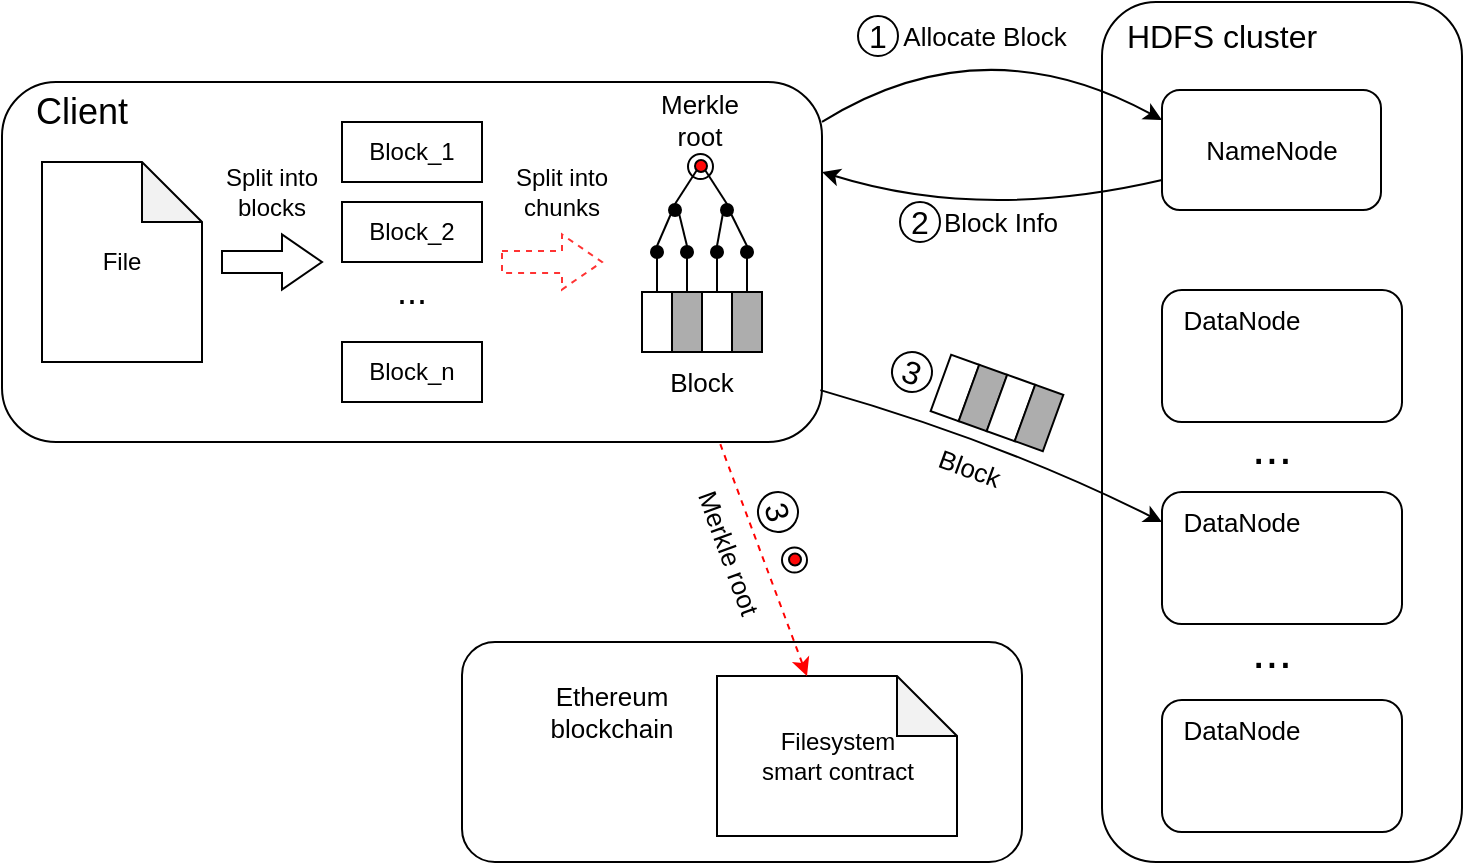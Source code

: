 <mxfile version="19.0.0" type="device"><diagram id="fUoX-zh6_Yr-4wTS_8LH" name="Page-1"><mxGraphModel dx="1422" dy="878" grid="1" gridSize="10" guides="1" tooltips="1" connect="1" arrows="1" fold="1" page="1" pageScale="1" pageWidth="1100" pageHeight="850" math="0" shadow="0"><root><mxCell id="0"/><mxCell id="1" parent="0"/><mxCell id="Aj3NnwUWZ2XoO0XK0rfV-154" value="" style="rounded=1;whiteSpace=wrap;html=1;shadow=0;labelBackgroundColor=none;labelBorderColor=none;sketch=0;fontFamily=Helvetica;fontSize=13;" vertex="1" parent="1"><mxGeometry x="270" y="350" width="280" height="110" as="geometry"/></mxCell><mxCell id="Aj3NnwUWZ2XoO0XK0rfV-148" value="" style="rounded=1;whiteSpace=wrap;html=1;shadow=0;labelBackgroundColor=none;labelBorderColor=none;sketch=0;fontFamily=Helvetica;fontSize=16;" vertex="1" parent="1"><mxGeometry x="590" y="30" width="180" height="430" as="geometry"/></mxCell><mxCell id="Aj3NnwUWZ2XoO0XK0rfV-149" value="HDFS cluster" style="text;html=1;strokeColor=none;fillColor=none;align=center;verticalAlign=middle;whiteSpace=wrap;rounded=0;shadow=0;labelBackgroundColor=none;labelBorderColor=none;sketch=0;fontFamily=Helvetica;fontSize=16;fontColor=default;" vertex="1" parent="1"><mxGeometry x="600" y="32" width="100" height="30" as="geometry"/></mxCell><mxCell id="Aj3NnwUWZ2XoO0XK0rfV-1" value="" style="rounded=1;whiteSpace=wrap;html=1;" vertex="1" parent="1"><mxGeometry x="40" y="70" width="410" height="180" as="geometry"/></mxCell><mxCell id="Aj3NnwUWZ2XoO0XK0rfV-8" value="File" style="shape=note;whiteSpace=wrap;html=1;backgroundOutline=1;darkOpacity=0.05;" vertex="1" parent="1"><mxGeometry x="60" y="110" width="80" height="100" as="geometry"/></mxCell><mxCell id="Aj3NnwUWZ2XoO0XK0rfV-10" value="" style="html=1;shadow=0;dashed=0;align=center;verticalAlign=middle;shape=mxgraph.arrows2.arrow;dy=0.6;dx=20;notch=0;" vertex="1" parent="1"><mxGeometry x="150" y="146.25" width="50" height="27.5" as="geometry"/></mxCell><mxCell id="Aj3NnwUWZ2XoO0XK0rfV-15" value="Block_1" style="rounded=0;whiteSpace=wrap;html=1;" vertex="1" parent="1"><mxGeometry x="210" y="90" width="70" height="30" as="geometry"/></mxCell><mxCell id="Aj3NnwUWZ2XoO0XK0rfV-16" value="Split into blocks" style="text;html=1;strokeColor=none;fillColor=none;align=center;verticalAlign=middle;whiteSpace=wrap;rounded=0;" vertex="1" parent="1"><mxGeometry x="145" y="110" width="60" height="30" as="geometry"/></mxCell><mxCell id="Aj3NnwUWZ2XoO0XK0rfV-17" value="Block_2" style="rounded=0;whiteSpace=wrap;html=1;" vertex="1" parent="1"><mxGeometry x="210" y="130" width="70" height="30" as="geometry"/></mxCell><mxCell id="Aj3NnwUWZ2XoO0XK0rfV-18" value="Block_n" style="rounded=0;whiteSpace=wrap;html=1;" vertex="1" parent="1"><mxGeometry x="210" y="200" width="70" height="30" as="geometry"/></mxCell><mxCell id="Aj3NnwUWZ2XoO0XK0rfV-19" value="..." style="text;html=1;strokeColor=none;fillColor=none;align=center;verticalAlign=middle;whiteSpace=wrap;rounded=0;labelBackgroundColor=none;fontSize=18;" vertex="1" parent="1"><mxGeometry x="215" y="160" width="60" height="30" as="geometry"/></mxCell><mxCell id="Aj3NnwUWZ2XoO0XK0rfV-20" value="Client" style="text;html=1;strokeColor=none;fillColor=none;align=center;verticalAlign=middle;whiteSpace=wrap;rounded=0;labelBackgroundColor=none;fontSize=18;" vertex="1" parent="1"><mxGeometry x="50" y="70" width="60" height="30" as="geometry"/></mxCell><mxCell id="Aj3NnwUWZ2XoO0XK0rfV-24" value="" style="html=1;shadow=0;dashed=1;align=center;verticalAlign=middle;shape=mxgraph.arrows2.arrow;dy=0.6;dx=20;notch=0;strokeColor=#FF3333;" vertex="1" parent="1"><mxGeometry x="290" y="146.25" width="50" height="27.5" as="geometry"/></mxCell><mxCell id="Aj3NnwUWZ2XoO0XK0rfV-30" value="Split into chunks" style="text;html=1;strokeColor=none;fillColor=none;align=center;verticalAlign=middle;whiteSpace=wrap;rounded=0;" vertex="1" parent="1"><mxGeometry x="290" y="110" width="60" height="30" as="geometry"/></mxCell><mxCell id="Aj3NnwUWZ2XoO0XK0rfV-71" value="" style="rounded=0;whiteSpace=wrap;html=1;labelBackgroundColor=none;fontFamily=Helvetica;fontSize=18;" vertex="1" parent="1"><mxGeometry x="360" y="175" width="15" height="30" as="geometry"/></mxCell><mxCell id="Aj3NnwUWZ2XoO0XK0rfV-74" style="rounded=0;orthogonalLoop=1;jettySize=auto;html=1;entryX=0.5;entryY=0;entryDx=0;entryDy=0;fontFamily=Helvetica;fontSize=18;fontColor=default;endArrow=none;endFill=0;" edge="1" parent="1" source="Aj3NnwUWZ2XoO0XK0rfV-72" target="Aj3NnwUWZ2XoO0XK0rfV-71"><mxGeometry relative="1" as="geometry"/></mxCell><mxCell id="Aj3NnwUWZ2XoO0XK0rfV-72" value="" style="ellipse;whiteSpace=wrap;html=1;aspect=fixed;rounded=0;labelBackgroundColor=none;fontFamily=Helvetica;fontSize=18;fontColor=default;fillColor=#000000;gradientColor=none;sketch=0;shadow=0;" vertex="1" parent="1"><mxGeometry x="364.5" y="152" width="6" height="6" as="geometry"/></mxCell><mxCell id="Aj3NnwUWZ2XoO0XK0rfV-78" value="" style="rounded=0;whiteSpace=wrap;html=1;labelBackgroundColor=none;fontFamily=Helvetica;fontSize=18;fillColor=#ADADAD;" vertex="1" parent="1"><mxGeometry x="375" y="175" width="15" height="30" as="geometry"/></mxCell><mxCell id="Aj3NnwUWZ2XoO0XK0rfV-79" style="rounded=0;orthogonalLoop=1;jettySize=auto;html=1;entryX=0.5;entryY=0;entryDx=0;entryDy=0;fontFamily=Helvetica;fontSize=18;fontColor=default;endArrow=none;endFill=0;" edge="1" parent="1" source="Aj3NnwUWZ2XoO0XK0rfV-80" target="Aj3NnwUWZ2XoO0XK0rfV-78"><mxGeometry relative="1" as="geometry"/></mxCell><mxCell id="Aj3NnwUWZ2XoO0XK0rfV-80" value="" style="ellipse;whiteSpace=wrap;html=1;aspect=fixed;rounded=0;labelBackgroundColor=none;fontFamily=Helvetica;fontSize=18;fontColor=default;fillColor=#000000;gradientColor=none;sketch=0;shadow=0;" vertex="1" parent="1"><mxGeometry x="379.5" y="152" width="6" height="6" as="geometry"/></mxCell><mxCell id="Aj3NnwUWZ2XoO0XK0rfV-90" value="" style="ellipse;whiteSpace=wrap;html=1;aspect=fixed;rounded=0;labelBackgroundColor=none;fontFamily=Helvetica;fontSize=18;fontColor=default;fillColor=#000000;gradientColor=none;sketch=0;shadow=0;" vertex="1" parent="1"><mxGeometry x="373.5" y="131" width="6" height="6" as="geometry"/></mxCell><mxCell id="Aj3NnwUWZ2XoO0XK0rfV-91" value="" style="endArrow=none;html=1;rounded=0;fontFamily=Helvetica;fontSize=18;fontColor=default;entryX=0;entryY=1;entryDx=0;entryDy=0;exitX=0.5;exitY=0;exitDx=0;exitDy=0;" edge="1" parent="1" source="Aj3NnwUWZ2XoO0XK0rfV-72" target="Aj3NnwUWZ2XoO0XK0rfV-90"><mxGeometry width="50" height="50" relative="1" as="geometry"><mxPoint x="277" y="155" as="sourcePoint"/><mxPoint x="327" y="105" as="targetPoint"/></mxGeometry></mxCell><mxCell id="Aj3NnwUWZ2XoO0XK0rfV-92" value="" style="endArrow=none;html=1;rounded=0;fontFamily=Helvetica;fontSize=18;fontColor=default;entryX=1;entryY=1;entryDx=0;entryDy=0;exitX=0.5;exitY=0;exitDx=0;exitDy=0;" edge="1" parent="1" source="Aj3NnwUWZ2XoO0XK0rfV-80" target="Aj3NnwUWZ2XoO0XK0rfV-90"><mxGeometry width="50" height="50" relative="1" as="geometry"><mxPoint x="417" y="125" as="sourcePoint"/><mxPoint x="364.046" y="90.204" as="targetPoint"/></mxGeometry></mxCell><mxCell id="Aj3NnwUWZ2XoO0XK0rfV-93" value="" style="rounded=0;whiteSpace=wrap;html=1;labelBackgroundColor=none;fontFamily=Helvetica;fontSize=18;" vertex="1" parent="1"><mxGeometry x="390" y="175" width="15" height="30" as="geometry"/></mxCell><mxCell id="Aj3NnwUWZ2XoO0XK0rfV-94" style="rounded=0;orthogonalLoop=1;jettySize=auto;html=1;entryX=0.5;entryY=0;entryDx=0;entryDy=0;fontFamily=Helvetica;fontSize=18;fontColor=default;endArrow=none;endFill=0;" edge="1" parent="1" source="Aj3NnwUWZ2XoO0XK0rfV-95" target="Aj3NnwUWZ2XoO0XK0rfV-93"><mxGeometry relative="1" as="geometry"/></mxCell><mxCell id="Aj3NnwUWZ2XoO0XK0rfV-95" value="" style="ellipse;whiteSpace=wrap;html=1;aspect=fixed;rounded=0;labelBackgroundColor=none;fontFamily=Helvetica;fontSize=18;fontColor=default;fillColor=#000000;gradientColor=none;sketch=0;shadow=0;" vertex="1" parent="1"><mxGeometry x="394.5" y="152" width="6" height="6" as="geometry"/></mxCell><mxCell id="Aj3NnwUWZ2XoO0XK0rfV-96" value="" style="rounded=0;whiteSpace=wrap;html=1;labelBackgroundColor=none;fontFamily=Helvetica;fontSize=18;fillColor=#ADADAD;" vertex="1" parent="1"><mxGeometry x="405" y="175" width="15" height="30" as="geometry"/></mxCell><mxCell id="Aj3NnwUWZ2XoO0XK0rfV-97" style="rounded=0;orthogonalLoop=1;jettySize=auto;html=1;entryX=0.5;entryY=0;entryDx=0;entryDy=0;fontFamily=Helvetica;fontSize=18;fontColor=default;endArrow=none;endFill=0;" edge="1" parent="1" source="Aj3NnwUWZ2XoO0XK0rfV-98" target="Aj3NnwUWZ2XoO0XK0rfV-96"><mxGeometry relative="1" as="geometry"/></mxCell><mxCell id="Aj3NnwUWZ2XoO0XK0rfV-98" value="" style="ellipse;whiteSpace=wrap;html=1;aspect=fixed;rounded=0;labelBackgroundColor=none;fontFamily=Helvetica;fontSize=18;fontColor=default;fillColor=#000000;gradientColor=none;sketch=0;shadow=0;" vertex="1" parent="1"><mxGeometry x="409.5" y="152" width="6" height="6" as="geometry"/></mxCell><mxCell id="Aj3NnwUWZ2XoO0XK0rfV-99" value="" style="ellipse;whiteSpace=wrap;html=1;aspect=fixed;rounded=0;labelBackgroundColor=none;fontFamily=Helvetica;fontSize=18;fontColor=default;fillColor=#000000;gradientColor=none;sketch=0;shadow=0;" vertex="1" parent="1"><mxGeometry x="399.5" y="131" width="6" height="6" as="geometry"/></mxCell><mxCell id="Aj3NnwUWZ2XoO0XK0rfV-100" value="" style="endArrow=none;html=1;rounded=0;fontFamily=Helvetica;fontSize=18;fontColor=default;entryX=0;entryY=1;entryDx=0;entryDy=0;exitX=0.5;exitY=0;exitDx=0;exitDy=0;" edge="1" parent="1" source="Aj3NnwUWZ2XoO0XK0rfV-95" target="Aj3NnwUWZ2XoO0XK0rfV-99"><mxGeometry width="50" height="50" relative="1" as="geometry"><mxPoint x="307" y="155" as="sourcePoint"/><mxPoint x="357" y="105" as="targetPoint"/></mxGeometry></mxCell><mxCell id="Aj3NnwUWZ2XoO0XK0rfV-101" value="" style="endArrow=none;html=1;rounded=0;fontFamily=Helvetica;fontSize=18;fontColor=default;entryX=1;entryY=1;entryDx=0;entryDy=0;exitX=0.5;exitY=0;exitDx=0;exitDy=0;" edge="1" parent="1" source="Aj3NnwUWZ2XoO0XK0rfV-98" target="Aj3NnwUWZ2XoO0XK0rfV-99"><mxGeometry width="50" height="50" relative="1" as="geometry"><mxPoint x="447" y="125" as="sourcePoint"/><mxPoint x="394.046" y="90.204" as="targetPoint"/></mxGeometry></mxCell><mxCell id="Aj3NnwUWZ2XoO0XK0rfV-106" value="" style="ellipse;whiteSpace=wrap;html=1;aspect=fixed;rounded=0;shadow=0;labelBackgroundColor=none;sketch=0;fontFamily=Helvetica;fontSize=18;gradientColor=none;" vertex="1" parent="1"><mxGeometry x="383" y="106" width="12.5" height="12.5" as="geometry"/></mxCell><mxCell id="Aj3NnwUWZ2XoO0XK0rfV-102" value="" style="ellipse;whiteSpace=wrap;html=1;aspect=fixed;rounded=0;labelBackgroundColor=none;fontFamily=Helvetica;fontSize=18;sketch=0;shadow=0;fillColor=#FF0808;" vertex="1" parent="1"><mxGeometry x="386.5" y="109" width="6" height="6" as="geometry"/></mxCell><mxCell id="Aj3NnwUWZ2XoO0XK0rfV-104" value="" style="endArrow=none;html=1;rounded=0;fontFamily=Helvetica;fontSize=18;fontColor=default;exitX=0.5;exitY=0;exitDx=0;exitDy=0;entryX=0;entryY=1;entryDx=0;entryDy=0;" edge="1" parent="1" source="Aj3NnwUWZ2XoO0XK0rfV-90" target="Aj3NnwUWZ2XoO0XK0rfV-102"><mxGeometry width="50" height="50" relative="1" as="geometry"><mxPoint x="357" y="35" as="sourcePoint"/><mxPoint x="407" y="-15" as="targetPoint"/></mxGeometry></mxCell><mxCell id="Aj3NnwUWZ2XoO0XK0rfV-105" value="" style="endArrow=none;html=1;rounded=0;fontFamily=Helvetica;fontSize=18;fontColor=default;exitX=0.5;exitY=0;exitDx=0;exitDy=0;entryX=1;entryY=1;entryDx=0;entryDy=0;" edge="1" parent="1" source="Aj3NnwUWZ2XoO0XK0rfV-99" target="Aj3NnwUWZ2XoO0XK0rfV-102"><mxGeometry width="50" height="50" relative="1" as="geometry"><mxPoint x="457" y="55" as="sourcePoint"/><mxPoint x="507" y="5" as="targetPoint"/></mxGeometry></mxCell><mxCell id="Aj3NnwUWZ2XoO0XK0rfV-107" value="Block" style="text;html=1;strokeColor=none;fillColor=none;align=center;verticalAlign=middle;whiteSpace=wrap;rounded=0;shadow=0;labelBackgroundColor=none;sketch=0;fontFamily=Helvetica;fontSize=13;fontColor=default;" vertex="1" parent="1"><mxGeometry x="360" y="205" width="60" height="30" as="geometry"/></mxCell><mxCell id="Aj3NnwUWZ2XoO0XK0rfV-108" value="Merkle root" style="text;html=1;strokeColor=none;fillColor=none;align=center;verticalAlign=middle;whiteSpace=wrap;rounded=0;shadow=0;labelBackgroundColor=none;sketch=0;fontFamily=Helvetica;fontSize=13;fontColor=default;" vertex="1" parent="1"><mxGeometry x="359.25" y="74" width="60" height="30" as="geometry"/></mxCell><mxCell id="Aj3NnwUWZ2XoO0XK0rfV-109" value="" style="rounded=1;whiteSpace=wrap;html=1;shadow=0;labelBackgroundColor=none;sketch=0;fontFamily=Helvetica;fontSize=13;" vertex="1" parent="1"><mxGeometry x="620" y="174" width="120" height="66" as="geometry"/></mxCell><mxCell id="Aj3NnwUWZ2XoO0XK0rfV-110" value="DataNode" style="text;html=1;strokeColor=none;fillColor=none;align=center;verticalAlign=middle;whiteSpace=wrap;rounded=0;shadow=0;labelBackgroundColor=none;sketch=0;fontFamily=Helvetica;fontSize=13;fontColor=default;" vertex="1" parent="1"><mxGeometry x="620" y="174" width="80" height="30" as="geometry"/></mxCell><mxCell id="Aj3NnwUWZ2XoO0XK0rfV-113" value="NameNode" style="rounded=1;whiteSpace=wrap;html=1;shadow=0;labelBackgroundColor=none;sketch=0;fontFamily=Helvetica;fontSize=13;" vertex="1" parent="1"><mxGeometry x="620" y="74" width="109.5" height="60" as="geometry"/></mxCell><mxCell id="Aj3NnwUWZ2XoO0XK0rfV-115" value="" style="endArrow=classic;html=1;fontFamily=Helvetica;fontSize=13;fontColor=default;exitX=1;exitY=0.111;exitDx=0;exitDy=0;entryX=0;entryY=0.25;entryDx=0;entryDy=0;curved=1;exitPerimeter=0;" edge="1" parent="1" source="Aj3NnwUWZ2XoO0XK0rfV-1" target="Aj3NnwUWZ2XoO0XK0rfV-113"><mxGeometry width="50" height="50" relative="1" as="geometry"><mxPoint x="80" y="-20" as="sourcePoint"/><mxPoint x="130" y="-70" as="targetPoint"/><Array as="points"><mxPoint x="530" y="40"/></Array></mxGeometry></mxCell><mxCell id="Aj3NnwUWZ2XoO0XK0rfV-116" value="Allocate Block" style="edgeLabel;html=1;align=center;verticalAlign=middle;resizable=0;points=[];fontSize=13;fontFamily=Helvetica;fontColor=default;rotation=0;" vertex="1" connectable="0" parent="Aj3NnwUWZ2XoO0XK0rfV-115"><mxGeometry x="0.201" y="-11" relative="1" as="geometry"><mxPoint x="-15" y="-14" as="offset"/></mxGeometry></mxCell><mxCell id="Aj3NnwUWZ2XoO0XK0rfV-117" value="" style="endArrow=classic;html=1;fontFamily=Helvetica;fontSize=13;fontColor=default;curved=1;exitX=0;exitY=0.75;exitDx=0;exitDy=0;entryX=1;entryY=0.25;entryDx=0;entryDy=0;" edge="1" parent="1" source="Aj3NnwUWZ2XoO0XK0rfV-113" target="Aj3NnwUWZ2XoO0XK0rfV-1"><mxGeometry width="50" height="50" relative="1" as="geometry"><mxPoint x="290" y="-140" as="sourcePoint"/><mxPoint x="340" y="-190" as="targetPoint"/><Array as="points"><mxPoint x="530" y="140"/></Array></mxGeometry></mxCell><mxCell id="Aj3NnwUWZ2XoO0XK0rfV-118" value="Block Info" style="edgeLabel;html=1;align=center;verticalAlign=middle;resizable=0;points=[];fontSize=13;fontFamily=Helvetica;fontColor=default;" vertex="1" connectable="0" parent="Aj3NnwUWZ2XoO0XK0rfV-117"><mxGeometry x="-0.087" y="-7" relative="1" as="geometry"><mxPoint x="-1" y="9" as="offset"/></mxGeometry></mxCell><mxCell id="Aj3NnwUWZ2XoO0XK0rfV-124" value="" style="rounded=1;whiteSpace=wrap;html=1;shadow=0;labelBackgroundColor=none;sketch=0;fontFamily=Helvetica;fontSize=13;" vertex="1" parent="1"><mxGeometry x="620" y="275" width="120" height="66" as="geometry"/></mxCell><mxCell id="Aj3NnwUWZ2XoO0XK0rfV-125" value="DataNode" style="text;html=1;strokeColor=none;fillColor=none;align=center;verticalAlign=middle;whiteSpace=wrap;rounded=0;shadow=0;labelBackgroundColor=none;sketch=0;fontFamily=Helvetica;fontSize=13;fontColor=default;" vertex="1" parent="1"><mxGeometry x="620" y="275" width="80" height="30" as="geometry"/></mxCell><mxCell id="Aj3NnwUWZ2XoO0XK0rfV-126" value="" style="rounded=1;whiteSpace=wrap;html=1;shadow=0;labelBackgroundColor=none;sketch=0;fontFamily=Helvetica;fontSize=13;" vertex="1" parent="1"><mxGeometry x="620" y="379" width="120" height="66" as="geometry"/></mxCell><mxCell id="Aj3NnwUWZ2XoO0XK0rfV-127" value="DataNode" style="text;html=1;strokeColor=none;fillColor=none;align=center;verticalAlign=middle;whiteSpace=wrap;rounded=0;shadow=0;labelBackgroundColor=none;sketch=0;fontFamily=Helvetica;fontSize=13;fontColor=default;" vertex="1" parent="1"><mxGeometry x="620" y="379" width="80" height="30" as="geometry"/></mxCell><mxCell id="Aj3NnwUWZ2XoO0XK0rfV-132" value="" style="endArrow=classic;html=1;fontFamily=Helvetica;fontSize=13;fontColor=default;curved=1;exitX=0.998;exitY=0.856;exitDx=0;exitDy=0;entryX=0;entryY=0.5;entryDx=0;entryDy=0;exitPerimeter=0;" edge="1" parent="1" source="Aj3NnwUWZ2XoO0XK0rfV-1" target="Aj3NnwUWZ2XoO0XK0rfV-125"><mxGeometry width="50" height="50" relative="1" as="geometry"><mxPoint x="450" y="400" as="sourcePoint"/><mxPoint x="500" y="350" as="targetPoint"/><Array as="points"><mxPoint x="540" y="250"/></Array></mxGeometry></mxCell><mxCell id="Aj3NnwUWZ2XoO0XK0rfV-141" value="1" style="ellipse;whiteSpace=wrap;html=1;aspect=fixed;rounded=0;shadow=0;labelBackgroundColor=none;sketch=0;fontFamily=Helvetica;fontSize=16;labelBorderColor=none;fontStyle=0" vertex="1" parent="1"><mxGeometry x="468" y="37" width="20" height="20" as="geometry"/></mxCell><mxCell id="Aj3NnwUWZ2XoO0XK0rfV-142" value="2" style="ellipse;whiteSpace=wrap;html=1;aspect=fixed;rounded=0;shadow=0;labelBackgroundColor=none;sketch=0;fontFamily=Helvetica;fontSize=16;labelBorderColor=none;fontStyle=0" vertex="1" parent="1"><mxGeometry x="489" y="130" width="20" height="20" as="geometry"/></mxCell><mxCell id="Aj3NnwUWZ2XoO0XK0rfV-143" value="3" style="ellipse;whiteSpace=wrap;html=1;aspect=fixed;rounded=0;shadow=0;labelBackgroundColor=none;sketch=0;fontFamily=Helvetica;fontSize=16;labelBorderColor=none;fontStyle=0;rotation=20;" vertex="1" parent="1"><mxGeometry x="485" y="205" width="20" height="20" as="geometry"/></mxCell><mxCell id="Aj3NnwUWZ2XoO0XK0rfV-144" value="" style="rounded=0;whiteSpace=wrap;html=1;labelBackgroundColor=none;fontFamily=Helvetica;fontSize=18;rotation=20;" vertex="1" parent="1"><mxGeometry x="509" y="208" width="15" height="30" as="geometry"/></mxCell><mxCell id="Aj3NnwUWZ2XoO0XK0rfV-145" value="" style="rounded=0;whiteSpace=wrap;html=1;labelBackgroundColor=none;fontFamily=Helvetica;fontSize=18;fillColor=#ADADAD;rotation=20;" vertex="1" parent="1"><mxGeometry x="523" y="213" width="15" height="30" as="geometry"/></mxCell><mxCell id="Aj3NnwUWZ2XoO0XK0rfV-146" value="" style="rounded=0;whiteSpace=wrap;html=1;labelBackgroundColor=none;fontFamily=Helvetica;fontSize=18;rotation=20;" vertex="1" parent="1"><mxGeometry x="537" y="218" width="15" height="30" as="geometry"/></mxCell><mxCell id="Aj3NnwUWZ2XoO0XK0rfV-147" value="" style="rounded=0;whiteSpace=wrap;html=1;labelBackgroundColor=none;fontFamily=Helvetica;fontSize=18;fillColor=#ADADAD;rotation=20;" vertex="1" parent="1"><mxGeometry x="551" y="223" width="15" height="30" as="geometry"/></mxCell><mxCell id="Aj3NnwUWZ2XoO0XK0rfV-150" value="..." style="text;html=1;strokeColor=none;fillColor=none;align=center;verticalAlign=middle;whiteSpace=wrap;rounded=0;labelBackgroundColor=none;fontSize=24;" vertex="1" parent="1"><mxGeometry x="644.75" y="340" width="60" height="30" as="geometry"/></mxCell><mxCell id="Aj3NnwUWZ2XoO0XK0rfV-151" value="..." style="text;html=1;strokeColor=none;fillColor=none;align=center;verticalAlign=middle;whiteSpace=wrap;rounded=0;labelBackgroundColor=none;fontSize=24;" vertex="1" parent="1"><mxGeometry x="644.75" y="238" width="60" height="30" as="geometry"/></mxCell><mxCell id="Aj3NnwUWZ2XoO0XK0rfV-153" value="" style="shape=image;imageAspect=0;aspect=fixed;verticalLabelPosition=bottom;verticalAlign=top;rounded=0;shadow=0;labelBackgroundColor=none;labelBorderColor=none;sketch=0;fontFamily=Helvetica;fontSize=13;fontColor=default;strokeColor=#666666;fillColor=#FF0808;gradientColor=none;html=1;image=https://avatars.githubusercontent.com/u/6250754?s=200&amp;v=4;" vertex="1" parent="1"><mxGeometry x="270" y="360" width="50" height="50" as="geometry"/></mxCell><mxCell id="Aj3NnwUWZ2XoO0XK0rfV-155" value="Ethereum blockchain" style="text;html=1;strokeColor=none;fillColor=none;align=center;verticalAlign=middle;whiteSpace=wrap;rounded=0;shadow=0;labelBackgroundColor=none;labelBorderColor=none;sketch=0;fontFamily=Helvetica;fontSize=13;fontColor=default;" vertex="1" parent="1"><mxGeometry x="315" y="370" width="60" height="30" as="geometry"/></mxCell><mxCell id="Aj3NnwUWZ2XoO0XK0rfV-156" value="Filesystem&lt;br&gt;smart contract" style="shape=note;whiteSpace=wrap;html=1;backgroundOutline=1;darkOpacity=0.05;" vertex="1" parent="1"><mxGeometry x="397.5" y="367" width="120" height="80" as="geometry"/></mxCell><mxCell id="Aj3NnwUWZ2XoO0XK0rfV-157" value="" style="endArrow=classic;html=1;fontFamily=Helvetica;fontSize=13;fontColor=default;curved=1;exitX=0.876;exitY=1.006;exitDx=0;exitDy=0;exitPerimeter=0;entryX=0;entryY=0;entryDx=45;entryDy=0;entryPerimeter=0;dashed=1;strokeColor=#FF0000;" edge="1" parent="1" source="Aj3NnwUWZ2XoO0XK0rfV-1" target="Aj3NnwUWZ2XoO0XK0rfV-156"><mxGeometry width="50" height="50" relative="1" as="geometry"><mxPoint x="210" y="340" as="sourcePoint"/><mxPoint x="260" y="290" as="targetPoint"/><Array as="points"/></mxGeometry></mxCell><mxCell id="Aj3NnwUWZ2XoO0XK0rfV-158" value="" style="ellipse;whiteSpace=wrap;html=1;aspect=fixed;rounded=0;shadow=0;labelBackgroundColor=none;sketch=0;fontFamily=Helvetica;fontSize=18;gradientColor=none;" vertex="1" parent="1"><mxGeometry x="430" y="302.75" width="12.5" height="12.5" as="geometry"/></mxCell><mxCell id="Aj3NnwUWZ2XoO0XK0rfV-159" value="" style="ellipse;whiteSpace=wrap;html=1;aspect=fixed;rounded=0;labelBackgroundColor=none;fontFamily=Helvetica;fontSize=18;sketch=0;shadow=0;fillColor=#FF0808;" vertex="1" parent="1"><mxGeometry x="433.5" y="305.75" width="6" height="6" as="geometry"/></mxCell><mxCell id="Aj3NnwUWZ2XoO0XK0rfV-160" value="3" style="ellipse;whiteSpace=wrap;html=1;aspect=fixed;rounded=0;shadow=0;labelBackgroundColor=none;sketch=0;fontFamily=Helvetica;fontSize=16;labelBorderColor=none;fontStyle=0;rotation=74;" vertex="1" parent="1"><mxGeometry x="418" y="275" width="20" height="20" as="geometry"/></mxCell><mxCell id="Aj3NnwUWZ2XoO0XK0rfV-161" value="Block" style="text;html=1;strokeColor=none;fillColor=none;align=center;verticalAlign=middle;whiteSpace=wrap;rounded=0;shadow=0;labelBackgroundColor=none;labelBorderColor=none;sketch=0;fontFamily=Helvetica;fontSize=13;fontColor=default;rotation=20;" vertex="1" parent="1"><mxGeometry x="494" y="248" width="60" height="30" as="geometry"/></mxCell><mxCell id="Aj3NnwUWZ2XoO0XK0rfV-163" value="Merkle root" style="text;html=1;strokeColor=none;fillColor=none;align=center;verticalAlign=middle;whiteSpace=wrap;rounded=0;shadow=0;labelBackgroundColor=none;labelBorderColor=none;sketch=0;fontFamily=Helvetica;fontSize=13;fontColor=default;rotation=70;" vertex="1" parent="1"><mxGeometry x="363.5" y="290" width="80" height="30" as="geometry"/></mxCell></root></mxGraphModel></diagram></mxfile>